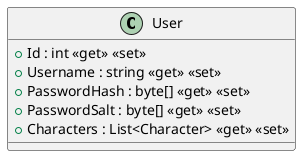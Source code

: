 @startuml
class User {
    + Id : int <<get>> <<set>>
    + Username : string <<get>> <<set>>
    + PasswordHash : byte[] <<get>> <<set>>
    + PasswordSalt : byte[] <<get>> <<set>>
    + Characters : List<Character> <<get>> <<set>>
}
@enduml
